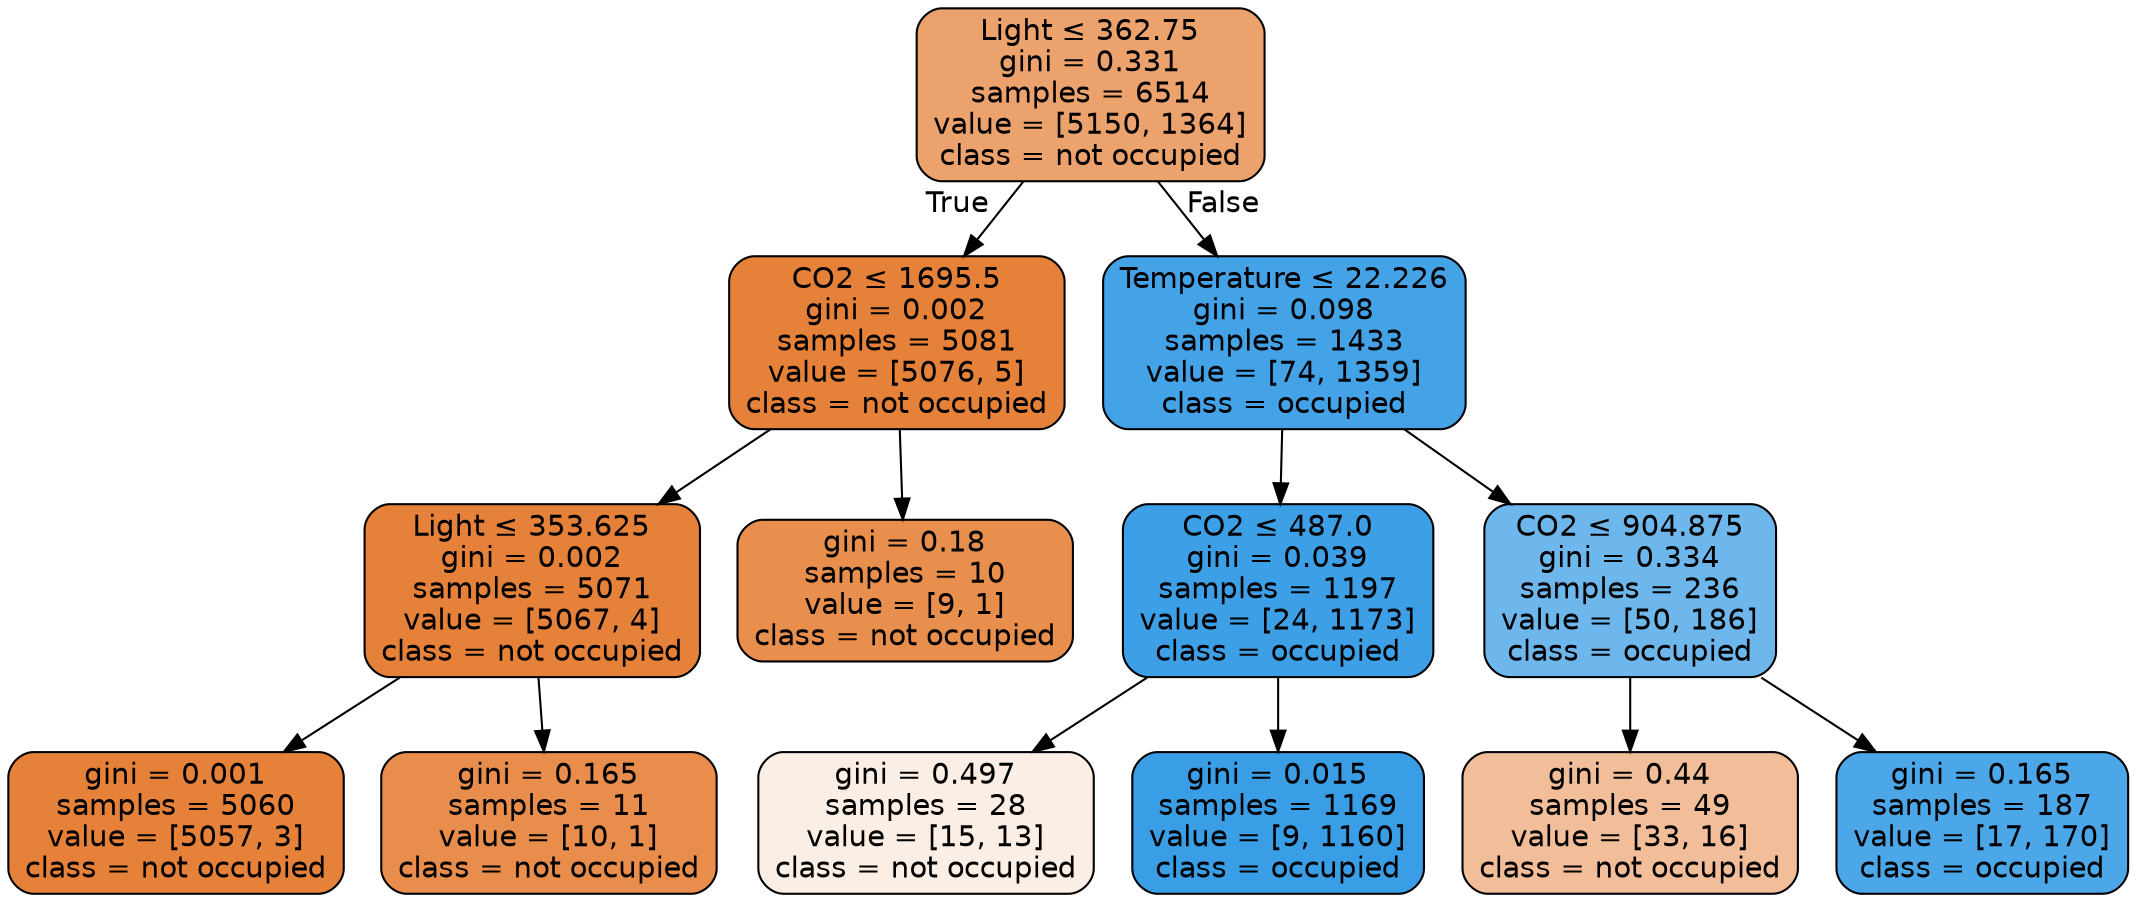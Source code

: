digraph Tree {
node [shape=box, style="filled, rounded", color="black", fontname=helvetica] ;
edge [fontname=helvetica] ;
0 [label=<Light &le; 362.75<br/>gini = 0.331<br/>samples = 6514<br/>value = [5150, 1364]<br/>class = not occupied>, fillcolor="#e58139bb"] ;
1 [label=<CO2 &le; 1695.5<br/>gini = 0.002<br/>samples = 5081<br/>value = [5076, 5]<br/>class = not occupied>, fillcolor="#e58139ff"] ;
0 -> 1 [labeldistance=2.5, labelangle=45, headlabel="True"] ;
2 [label=<Light &le; 353.625<br/>gini = 0.002<br/>samples = 5071<br/>value = [5067, 4]<br/>class = not occupied>, fillcolor="#e58139ff"] ;
1 -> 2 ;
3 [label=<gini = 0.001<br/>samples = 5060<br/>value = [5057, 3]<br/>class = not occupied>, fillcolor="#e58139ff"] ;
2 -> 3 ;
4 [label=<gini = 0.165<br/>samples = 11<br/>value = [10, 1]<br/>class = not occupied>, fillcolor="#e58139e6"] ;
2 -> 4 ;
5 [label=<gini = 0.18<br/>samples = 10<br/>value = [9, 1]<br/>class = not occupied>, fillcolor="#e58139e3"] ;
1 -> 5 ;
6 [label=<Temperature &le; 22.226<br/>gini = 0.098<br/>samples = 1433<br/>value = [74, 1359]<br/>class = occupied>, fillcolor="#399de5f1"] ;
0 -> 6 [labeldistance=2.5, labelangle=-45, headlabel="False"] ;
7 [label=<CO2 &le; 487.0<br/>gini = 0.039<br/>samples = 1197<br/>value = [24, 1173]<br/>class = occupied>, fillcolor="#399de5fa"] ;
6 -> 7 ;
8 [label=<gini = 0.497<br/>samples = 28<br/>value = [15, 13]<br/>class = not occupied>, fillcolor="#e5813922"] ;
7 -> 8 ;
9 [label=<gini = 0.015<br/>samples = 1169<br/>value = [9, 1160]<br/>class = occupied>, fillcolor="#399de5fd"] ;
7 -> 9 ;
10 [label=<CO2 &le; 904.875<br/>gini = 0.334<br/>samples = 236<br/>value = [50, 186]<br/>class = occupied>, fillcolor="#399de5ba"] ;
6 -> 10 ;
11 [label=<gini = 0.44<br/>samples = 49<br/>value = [33, 16]<br/>class = not occupied>, fillcolor="#e5813983"] ;
10 -> 11 ;
12 [label=<gini = 0.165<br/>samples = 187<br/>value = [17, 170]<br/>class = occupied>, fillcolor="#399de5e6"] ;
10 -> 12 ;
}